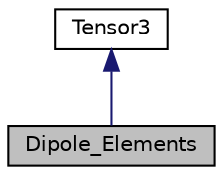 digraph "Dipole_Elements"
{
  edge [fontname="Helvetica",fontsize="10",labelfontname="Helvetica",labelfontsize="10"];
  node [fontname="Helvetica",fontsize="10",shape=record];
  Node1 [label="Dipole_Elements",height=0.2,width=0.4,color="black", fillcolor="grey75", style="filled", fontcolor="black"];
  Node2 -> Node1 [dir="back",color="midnightblue",fontsize="10",style="solid",fontname="Helvetica"];
  Node2 [label="Tensor3",height=0.2,width=0.4,color="black", fillcolor="white", style="filled",URL="$classtemplate__Tensor3.html",tooltip="Class to store a rank-3 (complex) tensor, i.e., a matrix: "];
}
